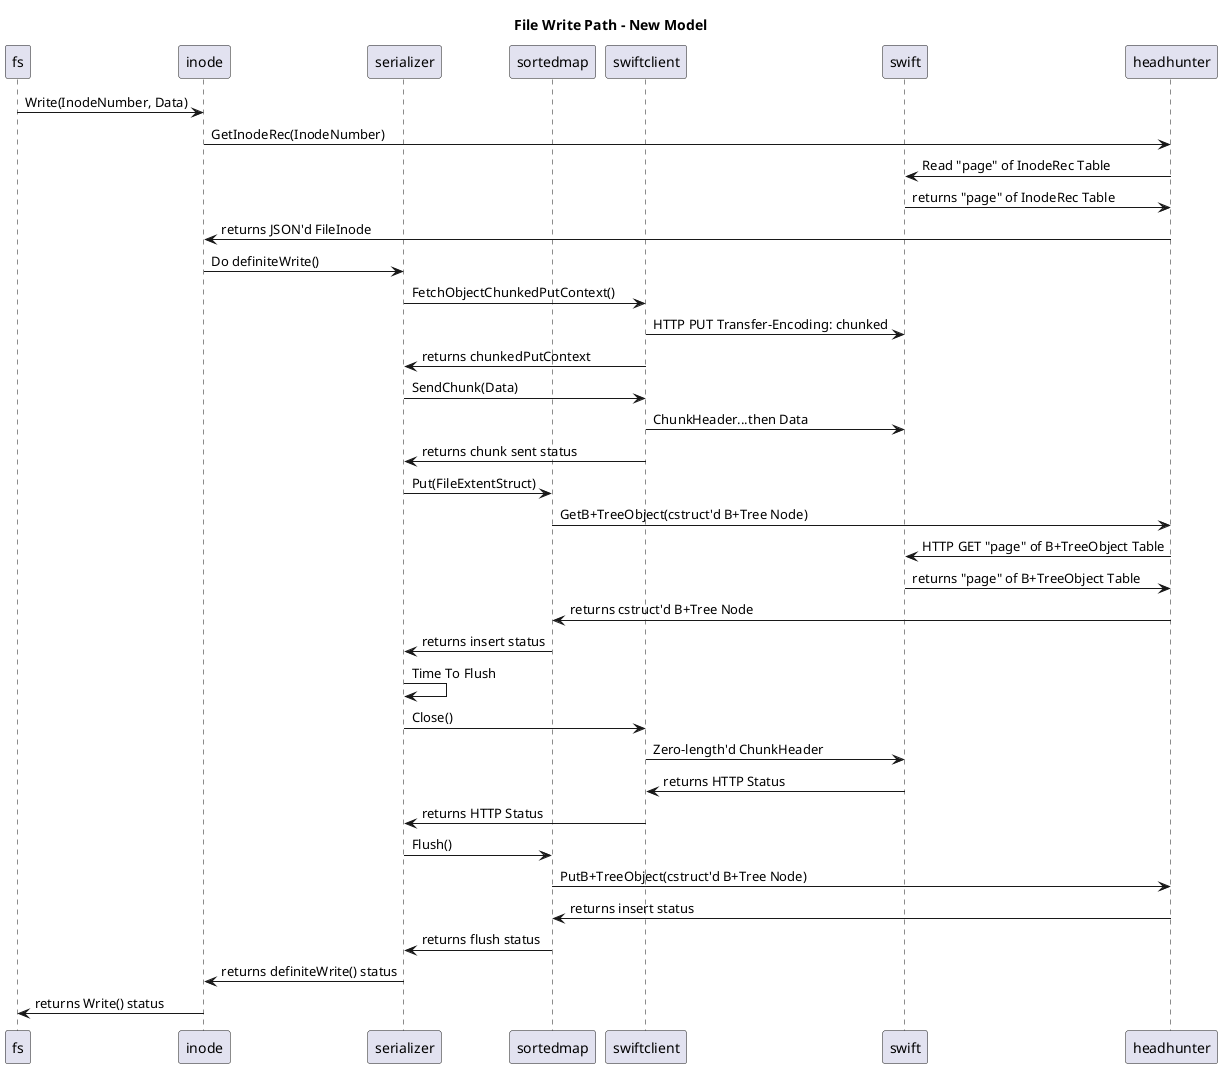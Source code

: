 @startuml

title File Write Path - New Model

participant fs
participant inode
participant serializer
participant sortedmap
participant swiftclient
participant swift
participant headhunter

fs->inode: Write(InodeNumber, Data)
inode->headhunter: GetInodeRec(InodeNumber)
headhunter->swift: Read "page" of InodeRec Table
swift->headhunter: returns "page" of InodeRec Table
headhunter->inode: returns JSON'd FileInode
inode->serializer: Do definiteWrite()
serializer->swiftclient: FetchObjectChunkedPutContext()
swiftclient->swift: HTTP PUT Transfer-Encoding: chunked
swiftclient->serializer: returns chunkedPutContext
serializer->swiftclient: SendChunk(Data)
swiftclient->swift: ChunkHeader...then Data
swiftclient->serializer: returns chunk sent status
serializer->sortedmap: Put(FileExtentStruct)
sortedmap->headhunter: GetB+TreeObject(cstruct'd B+Tree Node)
headhunter->swift: HTTP GET "page" of B+TreeObject Table
swift->headhunter: returns "page" of B+TreeObject Table
headhunter->sortedmap: returns cstruct'd B+Tree Node
sortedmap->serializer: returns insert status
serializer->serializer: Time To Flush
serializer->swiftclient: Close()
swiftclient->swift: Zero-length'd ChunkHeader
swift->swiftclient: returns HTTP Status
swiftclient->serializer: returns HTTP Status
serializer->sortedmap: Flush()
sortedmap->headhunter: PutB+TreeObject(cstruct'd B+Tree Node)
headhunter->sortedmap: returns insert status
sortedmap->serializer: returns flush status
serializer->inode: returns definiteWrite() status
inode->fs: returns Write() status

@enduml
